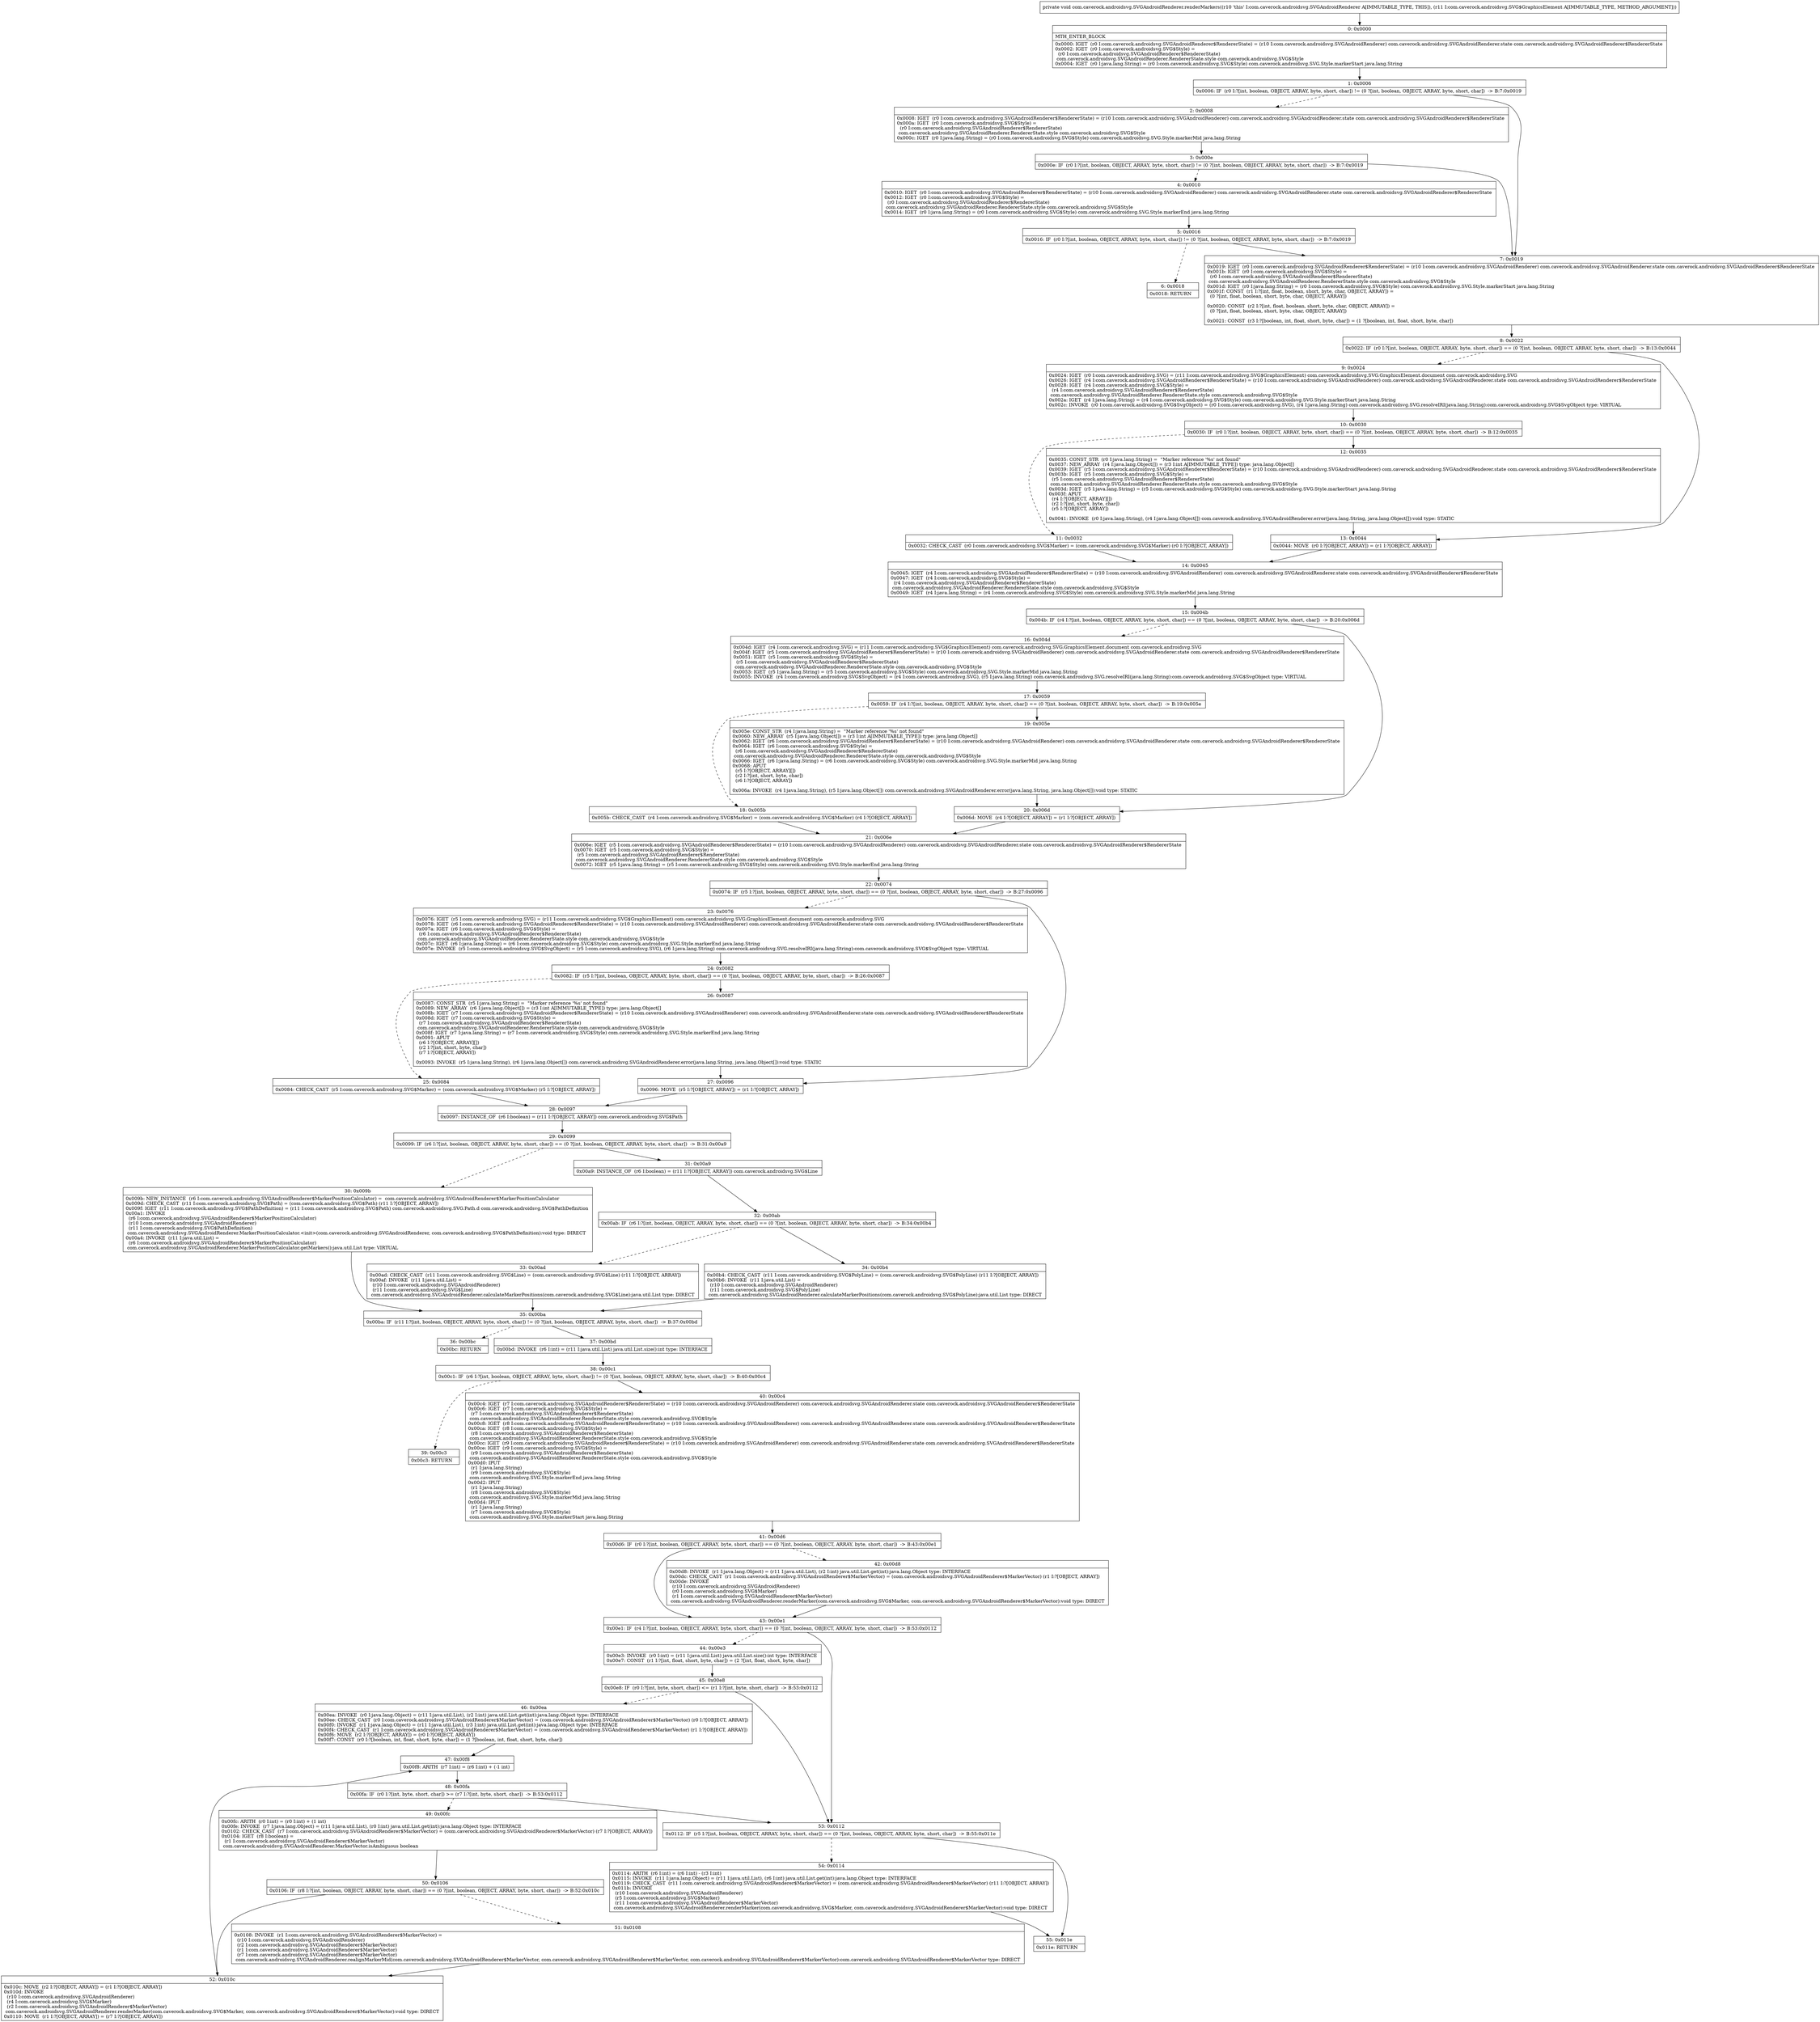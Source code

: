 digraph "CFG forcom.caverock.androidsvg.SVGAndroidRenderer.renderMarkers(Lcom\/caverock\/androidsvg\/SVG$GraphicsElement;)V" {
Node_0 [shape=record,label="{0\:\ 0x0000|MTH_ENTER_BLOCK\l|0x0000: IGET  (r0 I:com.caverock.androidsvg.SVGAndroidRenderer$RendererState) = (r10 I:com.caverock.androidsvg.SVGAndroidRenderer) com.caverock.androidsvg.SVGAndroidRenderer.state com.caverock.androidsvg.SVGAndroidRenderer$RendererState \l0x0002: IGET  (r0 I:com.caverock.androidsvg.SVG$Style) = \l  (r0 I:com.caverock.androidsvg.SVGAndroidRenderer$RendererState)\l com.caverock.androidsvg.SVGAndroidRenderer.RendererState.style com.caverock.androidsvg.SVG$Style \l0x0004: IGET  (r0 I:java.lang.String) = (r0 I:com.caverock.androidsvg.SVG$Style) com.caverock.androidsvg.SVG.Style.markerStart java.lang.String \l}"];
Node_1 [shape=record,label="{1\:\ 0x0006|0x0006: IF  (r0 I:?[int, boolean, OBJECT, ARRAY, byte, short, char]) != (0 ?[int, boolean, OBJECT, ARRAY, byte, short, char])  \-\> B:7:0x0019 \l}"];
Node_2 [shape=record,label="{2\:\ 0x0008|0x0008: IGET  (r0 I:com.caverock.androidsvg.SVGAndroidRenderer$RendererState) = (r10 I:com.caverock.androidsvg.SVGAndroidRenderer) com.caverock.androidsvg.SVGAndroidRenderer.state com.caverock.androidsvg.SVGAndroidRenderer$RendererState \l0x000a: IGET  (r0 I:com.caverock.androidsvg.SVG$Style) = \l  (r0 I:com.caverock.androidsvg.SVGAndroidRenderer$RendererState)\l com.caverock.androidsvg.SVGAndroidRenderer.RendererState.style com.caverock.androidsvg.SVG$Style \l0x000c: IGET  (r0 I:java.lang.String) = (r0 I:com.caverock.androidsvg.SVG$Style) com.caverock.androidsvg.SVG.Style.markerMid java.lang.String \l}"];
Node_3 [shape=record,label="{3\:\ 0x000e|0x000e: IF  (r0 I:?[int, boolean, OBJECT, ARRAY, byte, short, char]) != (0 ?[int, boolean, OBJECT, ARRAY, byte, short, char])  \-\> B:7:0x0019 \l}"];
Node_4 [shape=record,label="{4\:\ 0x0010|0x0010: IGET  (r0 I:com.caverock.androidsvg.SVGAndroidRenderer$RendererState) = (r10 I:com.caverock.androidsvg.SVGAndroidRenderer) com.caverock.androidsvg.SVGAndroidRenderer.state com.caverock.androidsvg.SVGAndroidRenderer$RendererState \l0x0012: IGET  (r0 I:com.caverock.androidsvg.SVG$Style) = \l  (r0 I:com.caverock.androidsvg.SVGAndroidRenderer$RendererState)\l com.caverock.androidsvg.SVGAndroidRenderer.RendererState.style com.caverock.androidsvg.SVG$Style \l0x0014: IGET  (r0 I:java.lang.String) = (r0 I:com.caverock.androidsvg.SVG$Style) com.caverock.androidsvg.SVG.Style.markerEnd java.lang.String \l}"];
Node_5 [shape=record,label="{5\:\ 0x0016|0x0016: IF  (r0 I:?[int, boolean, OBJECT, ARRAY, byte, short, char]) != (0 ?[int, boolean, OBJECT, ARRAY, byte, short, char])  \-\> B:7:0x0019 \l}"];
Node_6 [shape=record,label="{6\:\ 0x0018|0x0018: RETURN   \l}"];
Node_7 [shape=record,label="{7\:\ 0x0019|0x0019: IGET  (r0 I:com.caverock.androidsvg.SVGAndroidRenderer$RendererState) = (r10 I:com.caverock.androidsvg.SVGAndroidRenderer) com.caverock.androidsvg.SVGAndroidRenderer.state com.caverock.androidsvg.SVGAndroidRenderer$RendererState \l0x001b: IGET  (r0 I:com.caverock.androidsvg.SVG$Style) = \l  (r0 I:com.caverock.androidsvg.SVGAndroidRenderer$RendererState)\l com.caverock.androidsvg.SVGAndroidRenderer.RendererState.style com.caverock.androidsvg.SVG$Style \l0x001d: IGET  (r0 I:java.lang.String) = (r0 I:com.caverock.androidsvg.SVG$Style) com.caverock.androidsvg.SVG.Style.markerStart java.lang.String \l0x001f: CONST  (r1 I:?[int, float, boolean, short, byte, char, OBJECT, ARRAY]) = \l  (0 ?[int, float, boolean, short, byte, char, OBJECT, ARRAY])\l \l0x0020: CONST  (r2 I:?[int, float, boolean, short, byte, char, OBJECT, ARRAY]) = \l  (0 ?[int, float, boolean, short, byte, char, OBJECT, ARRAY])\l \l0x0021: CONST  (r3 I:?[boolean, int, float, short, byte, char]) = (1 ?[boolean, int, float, short, byte, char]) \l}"];
Node_8 [shape=record,label="{8\:\ 0x0022|0x0022: IF  (r0 I:?[int, boolean, OBJECT, ARRAY, byte, short, char]) == (0 ?[int, boolean, OBJECT, ARRAY, byte, short, char])  \-\> B:13:0x0044 \l}"];
Node_9 [shape=record,label="{9\:\ 0x0024|0x0024: IGET  (r0 I:com.caverock.androidsvg.SVG) = (r11 I:com.caverock.androidsvg.SVG$GraphicsElement) com.caverock.androidsvg.SVG.GraphicsElement.document com.caverock.androidsvg.SVG \l0x0026: IGET  (r4 I:com.caverock.androidsvg.SVGAndroidRenderer$RendererState) = (r10 I:com.caverock.androidsvg.SVGAndroidRenderer) com.caverock.androidsvg.SVGAndroidRenderer.state com.caverock.androidsvg.SVGAndroidRenderer$RendererState \l0x0028: IGET  (r4 I:com.caverock.androidsvg.SVG$Style) = \l  (r4 I:com.caverock.androidsvg.SVGAndroidRenderer$RendererState)\l com.caverock.androidsvg.SVGAndroidRenderer.RendererState.style com.caverock.androidsvg.SVG$Style \l0x002a: IGET  (r4 I:java.lang.String) = (r4 I:com.caverock.androidsvg.SVG$Style) com.caverock.androidsvg.SVG.Style.markerStart java.lang.String \l0x002c: INVOKE  (r0 I:com.caverock.androidsvg.SVG$SvgObject) = (r0 I:com.caverock.androidsvg.SVG), (r4 I:java.lang.String) com.caverock.androidsvg.SVG.resolveIRI(java.lang.String):com.caverock.androidsvg.SVG$SvgObject type: VIRTUAL \l}"];
Node_10 [shape=record,label="{10\:\ 0x0030|0x0030: IF  (r0 I:?[int, boolean, OBJECT, ARRAY, byte, short, char]) == (0 ?[int, boolean, OBJECT, ARRAY, byte, short, char])  \-\> B:12:0x0035 \l}"];
Node_11 [shape=record,label="{11\:\ 0x0032|0x0032: CHECK_CAST  (r0 I:com.caverock.androidsvg.SVG$Marker) = (com.caverock.androidsvg.SVG$Marker) (r0 I:?[OBJECT, ARRAY]) \l}"];
Node_12 [shape=record,label="{12\:\ 0x0035|0x0035: CONST_STR  (r0 I:java.lang.String) =  \"Marker reference '%s' not found\" \l0x0037: NEW_ARRAY  (r4 I:java.lang.Object[]) = (r3 I:int A[IMMUTABLE_TYPE]) type: java.lang.Object[] \l0x0039: IGET  (r5 I:com.caverock.androidsvg.SVGAndroidRenderer$RendererState) = (r10 I:com.caverock.androidsvg.SVGAndroidRenderer) com.caverock.androidsvg.SVGAndroidRenderer.state com.caverock.androidsvg.SVGAndroidRenderer$RendererState \l0x003b: IGET  (r5 I:com.caverock.androidsvg.SVG$Style) = \l  (r5 I:com.caverock.androidsvg.SVGAndroidRenderer$RendererState)\l com.caverock.androidsvg.SVGAndroidRenderer.RendererState.style com.caverock.androidsvg.SVG$Style \l0x003d: IGET  (r5 I:java.lang.String) = (r5 I:com.caverock.androidsvg.SVG$Style) com.caverock.androidsvg.SVG.Style.markerStart java.lang.String \l0x003f: APUT  \l  (r4 I:?[OBJECT, ARRAY][])\l  (r2 I:?[int, short, byte, char])\l  (r5 I:?[OBJECT, ARRAY])\l \l0x0041: INVOKE  (r0 I:java.lang.String), (r4 I:java.lang.Object[]) com.caverock.androidsvg.SVGAndroidRenderer.error(java.lang.String, java.lang.Object[]):void type: STATIC \l}"];
Node_13 [shape=record,label="{13\:\ 0x0044|0x0044: MOVE  (r0 I:?[OBJECT, ARRAY]) = (r1 I:?[OBJECT, ARRAY]) \l}"];
Node_14 [shape=record,label="{14\:\ 0x0045|0x0045: IGET  (r4 I:com.caverock.androidsvg.SVGAndroidRenderer$RendererState) = (r10 I:com.caverock.androidsvg.SVGAndroidRenderer) com.caverock.androidsvg.SVGAndroidRenderer.state com.caverock.androidsvg.SVGAndroidRenderer$RendererState \l0x0047: IGET  (r4 I:com.caverock.androidsvg.SVG$Style) = \l  (r4 I:com.caverock.androidsvg.SVGAndroidRenderer$RendererState)\l com.caverock.androidsvg.SVGAndroidRenderer.RendererState.style com.caverock.androidsvg.SVG$Style \l0x0049: IGET  (r4 I:java.lang.String) = (r4 I:com.caverock.androidsvg.SVG$Style) com.caverock.androidsvg.SVG.Style.markerMid java.lang.String \l}"];
Node_15 [shape=record,label="{15\:\ 0x004b|0x004b: IF  (r4 I:?[int, boolean, OBJECT, ARRAY, byte, short, char]) == (0 ?[int, boolean, OBJECT, ARRAY, byte, short, char])  \-\> B:20:0x006d \l}"];
Node_16 [shape=record,label="{16\:\ 0x004d|0x004d: IGET  (r4 I:com.caverock.androidsvg.SVG) = (r11 I:com.caverock.androidsvg.SVG$GraphicsElement) com.caverock.androidsvg.SVG.GraphicsElement.document com.caverock.androidsvg.SVG \l0x004f: IGET  (r5 I:com.caverock.androidsvg.SVGAndroidRenderer$RendererState) = (r10 I:com.caverock.androidsvg.SVGAndroidRenderer) com.caverock.androidsvg.SVGAndroidRenderer.state com.caverock.androidsvg.SVGAndroidRenderer$RendererState \l0x0051: IGET  (r5 I:com.caverock.androidsvg.SVG$Style) = \l  (r5 I:com.caverock.androidsvg.SVGAndroidRenderer$RendererState)\l com.caverock.androidsvg.SVGAndroidRenderer.RendererState.style com.caverock.androidsvg.SVG$Style \l0x0053: IGET  (r5 I:java.lang.String) = (r5 I:com.caverock.androidsvg.SVG$Style) com.caverock.androidsvg.SVG.Style.markerMid java.lang.String \l0x0055: INVOKE  (r4 I:com.caverock.androidsvg.SVG$SvgObject) = (r4 I:com.caverock.androidsvg.SVG), (r5 I:java.lang.String) com.caverock.androidsvg.SVG.resolveIRI(java.lang.String):com.caverock.androidsvg.SVG$SvgObject type: VIRTUAL \l}"];
Node_17 [shape=record,label="{17\:\ 0x0059|0x0059: IF  (r4 I:?[int, boolean, OBJECT, ARRAY, byte, short, char]) == (0 ?[int, boolean, OBJECT, ARRAY, byte, short, char])  \-\> B:19:0x005e \l}"];
Node_18 [shape=record,label="{18\:\ 0x005b|0x005b: CHECK_CAST  (r4 I:com.caverock.androidsvg.SVG$Marker) = (com.caverock.androidsvg.SVG$Marker) (r4 I:?[OBJECT, ARRAY]) \l}"];
Node_19 [shape=record,label="{19\:\ 0x005e|0x005e: CONST_STR  (r4 I:java.lang.String) =  \"Marker reference '%s' not found\" \l0x0060: NEW_ARRAY  (r5 I:java.lang.Object[]) = (r3 I:int A[IMMUTABLE_TYPE]) type: java.lang.Object[] \l0x0062: IGET  (r6 I:com.caverock.androidsvg.SVGAndroidRenderer$RendererState) = (r10 I:com.caverock.androidsvg.SVGAndroidRenderer) com.caverock.androidsvg.SVGAndroidRenderer.state com.caverock.androidsvg.SVGAndroidRenderer$RendererState \l0x0064: IGET  (r6 I:com.caverock.androidsvg.SVG$Style) = \l  (r6 I:com.caverock.androidsvg.SVGAndroidRenderer$RendererState)\l com.caverock.androidsvg.SVGAndroidRenderer.RendererState.style com.caverock.androidsvg.SVG$Style \l0x0066: IGET  (r6 I:java.lang.String) = (r6 I:com.caverock.androidsvg.SVG$Style) com.caverock.androidsvg.SVG.Style.markerMid java.lang.String \l0x0068: APUT  \l  (r5 I:?[OBJECT, ARRAY][])\l  (r2 I:?[int, short, byte, char])\l  (r6 I:?[OBJECT, ARRAY])\l \l0x006a: INVOKE  (r4 I:java.lang.String), (r5 I:java.lang.Object[]) com.caverock.androidsvg.SVGAndroidRenderer.error(java.lang.String, java.lang.Object[]):void type: STATIC \l}"];
Node_20 [shape=record,label="{20\:\ 0x006d|0x006d: MOVE  (r4 I:?[OBJECT, ARRAY]) = (r1 I:?[OBJECT, ARRAY]) \l}"];
Node_21 [shape=record,label="{21\:\ 0x006e|0x006e: IGET  (r5 I:com.caverock.androidsvg.SVGAndroidRenderer$RendererState) = (r10 I:com.caverock.androidsvg.SVGAndroidRenderer) com.caverock.androidsvg.SVGAndroidRenderer.state com.caverock.androidsvg.SVGAndroidRenderer$RendererState \l0x0070: IGET  (r5 I:com.caverock.androidsvg.SVG$Style) = \l  (r5 I:com.caverock.androidsvg.SVGAndroidRenderer$RendererState)\l com.caverock.androidsvg.SVGAndroidRenderer.RendererState.style com.caverock.androidsvg.SVG$Style \l0x0072: IGET  (r5 I:java.lang.String) = (r5 I:com.caverock.androidsvg.SVG$Style) com.caverock.androidsvg.SVG.Style.markerEnd java.lang.String \l}"];
Node_22 [shape=record,label="{22\:\ 0x0074|0x0074: IF  (r5 I:?[int, boolean, OBJECT, ARRAY, byte, short, char]) == (0 ?[int, boolean, OBJECT, ARRAY, byte, short, char])  \-\> B:27:0x0096 \l}"];
Node_23 [shape=record,label="{23\:\ 0x0076|0x0076: IGET  (r5 I:com.caverock.androidsvg.SVG) = (r11 I:com.caverock.androidsvg.SVG$GraphicsElement) com.caverock.androidsvg.SVG.GraphicsElement.document com.caverock.androidsvg.SVG \l0x0078: IGET  (r6 I:com.caverock.androidsvg.SVGAndroidRenderer$RendererState) = (r10 I:com.caverock.androidsvg.SVGAndroidRenderer) com.caverock.androidsvg.SVGAndroidRenderer.state com.caverock.androidsvg.SVGAndroidRenderer$RendererState \l0x007a: IGET  (r6 I:com.caverock.androidsvg.SVG$Style) = \l  (r6 I:com.caverock.androidsvg.SVGAndroidRenderer$RendererState)\l com.caverock.androidsvg.SVGAndroidRenderer.RendererState.style com.caverock.androidsvg.SVG$Style \l0x007c: IGET  (r6 I:java.lang.String) = (r6 I:com.caverock.androidsvg.SVG$Style) com.caverock.androidsvg.SVG.Style.markerEnd java.lang.String \l0x007e: INVOKE  (r5 I:com.caverock.androidsvg.SVG$SvgObject) = (r5 I:com.caverock.androidsvg.SVG), (r6 I:java.lang.String) com.caverock.androidsvg.SVG.resolveIRI(java.lang.String):com.caverock.androidsvg.SVG$SvgObject type: VIRTUAL \l}"];
Node_24 [shape=record,label="{24\:\ 0x0082|0x0082: IF  (r5 I:?[int, boolean, OBJECT, ARRAY, byte, short, char]) == (0 ?[int, boolean, OBJECT, ARRAY, byte, short, char])  \-\> B:26:0x0087 \l}"];
Node_25 [shape=record,label="{25\:\ 0x0084|0x0084: CHECK_CAST  (r5 I:com.caverock.androidsvg.SVG$Marker) = (com.caverock.androidsvg.SVG$Marker) (r5 I:?[OBJECT, ARRAY]) \l}"];
Node_26 [shape=record,label="{26\:\ 0x0087|0x0087: CONST_STR  (r5 I:java.lang.String) =  \"Marker reference '%s' not found\" \l0x0089: NEW_ARRAY  (r6 I:java.lang.Object[]) = (r3 I:int A[IMMUTABLE_TYPE]) type: java.lang.Object[] \l0x008b: IGET  (r7 I:com.caverock.androidsvg.SVGAndroidRenderer$RendererState) = (r10 I:com.caverock.androidsvg.SVGAndroidRenderer) com.caverock.androidsvg.SVGAndroidRenderer.state com.caverock.androidsvg.SVGAndroidRenderer$RendererState \l0x008d: IGET  (r7 I:com.caverock.androidsvg.SVG$Style) = \l  (r7 I:com.caverock.androidsvg.SVGAndroidRenderer$RendererState)\l com.caverock.androidsvg.SVGAndroidRenderer.RendererState.style com.caverock.androidsvg.SVG$Style \l0x008f: IGET  (r7 I:java.lang.String) = (r7 I:com.caverock.androidsvg.SVG$Style) com.caverock.androidsvg.SVG.Style.markerEnd java.lang.String \l0x0091: APUT  \l  (r6 I:?[OBJECT, ARRAY][])\l  (r2 I:?[int, short, byte, char])\l  (r7 I:?[OBJECT, ARRAY])\l \l0x0093: INVOKE  (r5 I:java.lang.String), (r6 I:java.lang.Object[]) com.caverock.androidsvg.SVGAndroidRenderer.error(java.lang.String, java.lang.Object[]):void type: STATIC \l}"];
Node_27 [shape=record,label="{27\:\ 0x0096|0x0096: MOVE  (r5 I:?[OBJECT, ARRAY]) = (r1 I:?[OBJECT, ARRAY]) \l}"];
Node_28 [shape=record,label="{28\:\ 0x0097|0x0097: INSTANCE_OF  (r6 I:boolean) = (r11 I:?[OBJECT, ARRAY]) com.caverock.androidsvg.SVG$Path \l}"];
Node_29 [shape=record,label="{29\:\ 0x0099|0x0099: IF  (r6 I:?[int, boolean, OBJECT, ARRAY, byte, short, char]) == (0 ?[int, boolean, OBJECT, ARRAY, byte, short, char])  \-\> B:31:0x00a9 \l}"];
Node_30 [shape=record,label="{30\:\ 0x009b|0x009b: NEW_INSTANCE  (r6 I:com.caverock.androidsvg.SVGAndroidRenderer$MarkerPositionCalculator) =  com.caverock.androidsvg.SVGAndroidRenderer$MarkerPositionCalculator \l0x009d: CHECK_CAST  (r11 I:com.caverock.androidsvg.SVG$Path) = (com.caverock.androidsvg.SVG$Path) (r11 I:?[OBJECT, ARRAY]) \l0x009f: IGET  (r11 I:com.caverock.androidsvg.SVG$PathDefinition) = (r11 I:com.caverock.androidsvg.SVG$Path) com.caverock.androidsvg.SVG.Path.d com.caverock.androidsvg.SVG$PathDefinition \l0x00a1: INVOKE  \l  (r6 I:com.caverock.androidsvg.SVGAndroidRenderer$MarkerPositionCalculator)\l  (r10 I:com.caverock.androidsvg.SVGAndroidRenderer)\l  (r11 I:com.caverock.androidsvg.SVG$PathDefinition)\l com.caverock.androidsvg.SVGAndroidRenderer.MarkerPositionCalculator.\<init\>(com.caverock.androidsvg.SVGAndroidRenderer, com.caverock.androidsvg.SVG$PathDefinition):void type: DIRECT \l0x00a4: INVOKE  (r11 I:java.util.List) = \l  (r6 I:com.caverock.androidsvg.SVGAndroidRenderer$MarkerPositionCalculator)\l com.caverock.androidsvg.SVGAndroidRenderer.MarkerPositionCalculator.getMarkers():java.util.List type: VIRTUAL \l}"];
Node_31 [shape=record,label="{31\:\ 0x00a9|0x00a9: INSTANCE_OF  (r6 I:boolean) = (r11 I:?[OBJECT, ARRAY]) com.caverock.androidsvg.SVG$Line \l}"];
Node_32 [shape=record,label="{32\:\ 0x00ab|0x00ab: IF  (r6 I:?[int, boolean, OBJECT, ARRAY, byte, short, char]) == (0 ?[int, boolean, OBJECT, ARRAY, byte, short, char])  \-\> B:34:0x00b4 \l}"];
Node_33 [shape=record,label="{33\:\ 0x00ad|0x00ad: CHECK_CAST  (r11 I:com.caverock.androidsvg.SVG$Line) = (com.caverock.androidsvg.SVG$Line) (r11 I:?[OBJECT, ARRAY]) \l0x00af: INVOKE  (r11 I:java.util.List) = \l  (r10 I:com.caverock.androidsvg.SVGAndroidRenderer)\l  (r11 I:com.caverock.androidsvg.SVG$Line)\l com.caverock.androidsvg.SVGAndroidRenderer.calculateMarkerPositions(com.caverock.androidsvg.SVG$Line):java.util.List type: DIRECT \l}"];
Node_34 [shape=record,label="{34\:\ 0x00b4|0x00b4: CHECK_CAST  (r11 I:com.caverock.androidsvg.SVG$PolyLine) = (com.caverock.androidsvg.SVG$PolyLine) (r11 I:?[OBJECT, ARRAY]) \l0x00b6: INVOKE  (r11 I:java.util.List) = \l  (r10 I:com.caverock.androidsvg.SVGAndroidRenderer)\l  (r11 I:com.caverock.androidsvg.SVG$PolyLine)\l com.caverock.androidsvg.SVGAndroidRenderer.calculateMarkerPositions(com.caverock.androidsvg.SVG$PolyLine):java.util.List type: DIRECT \l}"];
Node_35 [shape=record,label="{35\:\ 0x00ba|0x00ba: IF  (r11 I:?[int, boolean, OBJECT, ARRAY, byte, short, char]) != (0 ?[int, boolean, OBJECT, ARRAY, byte, short, char])  \-\> B:37:0x00bd \l}"];
Node_36 [shape=record,label="{36\:\ 0x00bc|0x00bc: RETURN   \l}"];
Node_37 [shape=record,label="{37\:\ 0x00bd|0x00bd: INVOKE  (r6 I:int) = (r11 I:java.util.List) java.util.List.size():int type: INTERFACE \l}"];
Node_38 [shape=record,label="{38\:\ 0x00c1|0x00c1: IF  (r6 I:?[int, boolean, OBJECT, ARRAY, byte, short, char]) != (0 ?[int, boolean, OBJECT, ARRAY, byte, short, char])  \-\> B:40:0x00c4 \l}"];
Node_39 [shape=record,label="{39\:\ 0x00c3|0x00c3: RETURN   \l}"];
Node_40 [shape=record,label="{40\:\ 0x00c4|0x00c4: IGET  (r7 I:com.caverock.androidsvg.SVGAndroidRenderer$RendererState) = (r10 I:com.caverock.androidsvg.SVGAndroidRenderer) com.caverock.androidsvg.SVGAndroidRenderer.state com.caverock.androidsvg.SVGAndroidRenderer$RendererState \l0x00c6: IGET  (r7 I:com.caverock.androidsvg.SVG$Style) = \l  (r7 I:com.caverock.androidsvg.SVGAndroidRenderer$RendererState)\l com.caverock.androidsvg.SVGAndroidRenderer.RendererState.style com.caverock.androidsvg.SVG$Style \l0x00c8: IGET  (r8 I:com.caverock.androidsvg.SVGAndroidRenderer$RendererState) = (r10 I:com.caverock.androidsvg.SVGAndroidRenderer) com.caverock.androidsvg.SVGAndroidRenderer.state com.caverock.androidsvg.SVGAndroidRenderer$RendererState \l0x00ca: IGET  (r8 I:com.caverock.androidsvg.SVG$Style) = \l  (r8 I:com.caverock.androidsvg.SVGAndroidRenderer$RendererState)\l com.caverock.androidsvg.SVGAndroidRenderer.RendererState.style com.caverock.androidsvg.SVG$Style \l0x00cc: IGET  (r9 I:com.caverock.androidsvg.SVGAndroidRenderer$RendererState) = (r10 I:com.caverock.androidsvg.SVGAndroidRenderer) com.caverock.androidsvg.SVGAndroidRenderer.state com.caverock.androidsvg.SVGAndroidRenderer$RendererState \l0x00ce: IGET  (r9 I:com.caverock.androidsvg.SVG$Style) = \l  (r9 I:com.caverock.androidsvg.SVGAndroidRenderer$RendererState)\l com.caverock.androidsvg.SVGAndroidRenderer.RendererState.style com.caverock.androidsvg.SVG$Style \l0x00d0: IPUT  \l  (r1 I:java.lang.String)\l  (r9 I:com.caverock.androidsvg.SVG$Style)\l com.caverock.androidsvg.SVG.Style.markerEnd java.lang.String \l0x00d2: IPUT  \l  (r1 I:java.lang.String)\l  (r8 I:com.caverock.androidsvg.SVG$Style)\l com.caverock.androidsvg.SVG.Style.markerMid java.lang.String \l0x00d4: IPUT  \l  (r1 I:java.lang.String)\l  (r7 I:com.caverock.androidsvg.SVG$Style)\l com.caverock.androidsvg.SVG.Style.markerStart java.lang.String \l}"];
Node_41 [shape=record,label="{41\:\ 0x00d6|0x00d6: IF  (r0 I:?[int, boolean, OBJECT, ARRAY, byte, short, char]) == (0 ?[int, boolean, OBJECT, ARRAY, byte, short, char])  \-\> B:43:0x00e1 \l}"];
Node_42 [shape=record,label="{42\:\ 0x00d8|0x00d8: INVOKE  (r1 I:java.lang.Object) = (r11 I:java.util.List), (r2 I:int) java.util.List.get(int):java.lang.Object type: INTERFACE \l0x00dc: CHECK_CAST  (r1 I:com.caverock.androidsvg.SVGAndroidRenderer$MarkerVector) = (com.caverock.androidsvg.SVGAndroidRenderer$MarkerVector) (r1 I:?[OBJECT, ARRAY]) \l0x00de: INVOKE  \l  (r10 I:com.caverock.androidsvg.SVGAndroidRenderer)\l  (r0 I:com.caverock.androidsvg.SVG$Marker)\l  (r1 I:com.caverock.androidsvg.SVGAndroidRenderer$MarkerVector)\l com.caverock.androidsvg.SVGAndroidRenderer.renderMarker(com.caverock.androidsvg.SVG$Marker, com.caverock.androidsvg.SVGAndroidRenderer$MarkerVector):void type: DIRECT \l}"];
Node_43 [shape=record,label="{43\:\ 0x00e1|0x00e1: IF  (r4 I:?[int, boolean, OBJECT, ARRAY, byte, short, char]) == (0 ?[int, boolean, OBJECT, ARRAY, byte, short, char])  \-\> B:53:0x0112 \l}"];
Node_44 [shape=record,label="{44\:\ 0x00e3|0x00e3: INVOKE  (r0 I:int) = (r11 I:java.util.List) java.util.List.size():int type: INTERFACE \l0x00e7: CONST  (r1 I:?[int, float, short, byte, char]) = (2 ?[int, float, short, byte, char]) \l}"];
Node_45 [shape=record,label="{45\:\ 0x00e8|0x00e8: IF  (r0 I:?[int, byte, short, char]) \<= (r1 I:?[int, byte, short, char])  \-\> B:53:0x0112 \l}"];
Node_46 [shape=record,label="{46\:\ 0x00ea|0x00ea: INVOKE  (r0 I:java.lang.Object) = (r11 I:java.util.List), (r2 I:int) java.util.List.get(int):java.lang.Object type: INTERFACE \l0x00ee: CHECK_CAST  (r0 I:com.caverock.androidsvg.SVGAndroidRenderer$MarkerVector) = (com.caverock.androidsvg.SVGAndroidRenderer$MarkerVector) (r0 I:?[OBJECT, ARRAY]) \l0x00f0: INVOKE  (r1 I:java.lang.Object) = (r11 I:java.util.List), (r3 I:int) java.util.List.get(int):java.lang.Object type: INTERFACE \l0x00f4: CHECK_CAST  (r1 I:com.caverock.androidsvg.SVGAndroidRenderer$MarkerVector) = (com.caverock.androidsvg.SVGAndroidRenderer$MarkerVector) (r1 I:?[OBJECT, ARRAY]) \l0x00f6: MOVE  (r2 I:?[OBJECT, ARRAY]) = (r0 I:?[OBJECT, ARRAY]) \l0x00f7: CONST  (r0 I:?[boolean, int, float, short, byte, char]) = (1 ?[boolean, int, float, short, byte, char]) \l}"];
Node_47 [shape=record,label="{47\:\ 0x00f8|0x00f8: ARITH  (r7 I:int) = (r6 I:int) + (\-1 int) \l}"];
Node_48 [shape=record,label="{48\:\ 0x00fa|0x00fa: IF  (r0 I:?[int, byte, short, char]) \>= (r7 I:?[int, byte, short, char])  \-\> B:53:0x0112 \l}"];
Node_49 [shape=record,label="{49\:\ 0x00fc|0x00fc: ARITH  (r0 I:int) = (r0 I:int) + (1 int) \l0x00fe: INVOKE  (r7 I:java.lang.Object) = (r11 I:java.util.List), (r0 I:int) java.util.List.get(int):java.lang.Object type: INTERFACE \l0x0102: CHECK_CAST  (r7 I:com.caverock.androidsvg.SVGAndroidRenderer$MarkerVector) = (com.caverock.androidsvg.SVGAndroidRenderer$MarkerVector) (r7 I:?[OBJECT, ARRAY]) \l0x0104: IGET  (r8 I:boolean) = \l  (r1 I:com.caverock.androidsvg.SVGAndroidRenderer$MarkerVector)\l com.caverock.androidsvg.SVGAndroidRenderer.MarkerVector.isAmbiguous boolean \l}"];
Node_50 [shape=record,label="{50\:\ 0x0106|0x0106: IF  (r8 I:?[int, boolean, OBJECT, ARRAY, byte, short, char]) == (0 ?[int, boolean, OBJECT, ARRAY, byte, short, char])  \-\> B:52:0x010c \l}"];
Node_51 [shape=record,label="{51\:\ 0x0108|0x0108: INVOKE  (r1 I:com.caverock.androidsvg.SVGAndroidRenderer$MarkerVector) = \l  (r10 I:com.caverock.androidsvg.SVGAndroidRenderer)\l  (r2 I:com.caverock.androidsvg.SVGAndroidRenderer$MarkerVector)\l  (r1 I:com.caverock.androidsvg.SVGAndroidRenderer$MarkerVector)\l  (r7 I:com.caverock.androidsvg.SVGAndroidRenderer$MarkerVector)\l com.caverock.androidsvg.SVGAndroidRenderer.realignMarkerMid(com.caverock.androidsvg.SVGAndroidRenderer$MarkerVector, com.caverock.androidsvg.SVGAndroidRenderer$MarkerVector, com.caverock.androidsvg.SVGAndroidRenderer$MarkerVector):com.caverock.androidsvg.SVGAndroidRenderer$MarkerVector type: DIRECT \l}"];
Node_52 [shape=record,label="{52\:\ 0x010c|0x010c: MOVE  (r2 I:?[OBJECT, ARRAY]) = (r1 I:?[OBJECT, ARRAY]) \l0x010d: INVOKE  \l  (r10 I:com.caverock.androidsvg.SVGAndroidRenderer)\l  (r4 I:com.caverock.androidsvg.SVG$Marker)\l  (r2 I:com.caverock.androidsvg.SVGAndroidRenderer$MarkerVector)\l com.caverock.androidsvg.SVGAndroidRenderer.renderMarker(com.caverock.androidsvg.SVG$Marker, com.caverock.androidsvg.SVGAndroidRenderer$MarkerVector):void type: DIRECT \l0x0110: MOVE  (r1 I:?[OBJECT, ARRAY]) = (r7 I:?[OBJECT, ARRAY]) \l}"];
Node_53 [shape=record,label="{53\:\ 0x0112|0x0112: IF  (r5 I:?[int, boolean, OBJECT, ARRAY, byte, short, char]) == (0 ?[int, boolean, OBJECT, ARRAY, byte, short, char])  \-\> B:55:0x011e \l}"];
Node_54 [shape=record,label="{54\:\ 0x0114|0x0114: ARITH  (r6 I:int) = (r6 I:int) \- (r3 I:int) \l0x0115: INVOKE  (r11 I:java.lang.Object) = (r11 I:java.util.List), (r6 I:int) java.util.List.get(int):java.lang.Object type: INTERFACE \l0x0119: CHECK_CAST  (r11 I:com.caverock.androidsvg.SVGAndroidRenderer$MarkerVector) = (com.caverock.androidsvg.SVGAndroidRenderer$MarkerVector) (r11 I:?[OBJECT, ARRAY]) \l0x011b: INVOKE  \l  (r10 I:com.caverock.androidsvg.SVGAndroidRenderer)\l  (r5 I:com.caverock.androidsvg.SVG$Marker)\l  (r11 I:com.caverock.androidsvg.SVGAndroidRenderer$MarkerVector)\l com.caverock.androidsvg.SVGAndroidRenderer.renderMarker(com.caverock.androidsvg.SVG$Marker, com.caverock.androidsvg.SVGAndroidRenderer$MarkerVector):void type: DIRECT \l}"];
Node_55 [shape=record,label="{55\:\ 0x011e|0x011e: RETURN   \l}"];
MethodNode[shape=record,label="{private void com.caverock.androidsvg.SVGAndroidRenderer.renderMarkers((r10 'this' I:com.caverock.androidsvg.SVGAndroidRenderer A[IMMUTABLE_TYPE, THIS]), (r11 I:com.caverock.androidsvg.SVG$GraphicsElement A[IMMUTABLE_TYPE, METHOD_ARGUMENT])) }"];
MethodNode -> Node_0;
Node_0 -> Node_1;
Node_1 -> Node_2[style=dashed];
Node_1 -> Node_7;
Node_2 -> Node_3;
Node_3 -> Node_4[style=dashed];
Node_3 -> Node_7;
Node_4 -> Node_5;
Node_5 -> Node_6[style=dashed];
Node_5 -> Node_7;
Node_7 -> Node_8;
Node_8 -> Node_9[style=dashed];
Node_8 -> Node_13;
Node_9 -> Node_10;
Node_10 -> Node_11[style=dashed];
Node_10 -> Node_12;
Node_11 -> Node_14;
Node_12 -> Node_13;
Node_13 -> Node_14;
Node_14 -> Node_15;
Node_15 -> Node_16[style=dashed];
Node_15 -> Node_20;
Node_16 -> Node_17;
Node_17 -> Node_18[style=dashed];
Node_17 -> Node_19;
Node_18 -> Node_21;
Node_19 -> Node_20;
Node_20 -> Node_21;
Node_21 -> Node_22;
Node_22 -> Node_23[style=dashed];
Node_22 -> Node_27;
Node_23 -> Node_24;
Node_24 -> Node_25[style=dashed];
Node_24 -> Node_26;
Node_25 -> Node_28;
Node_26 -> Node_27;
Node_27 -> Node_28;
Node_28 -> Node_29;
Node_29 -> Node_30[style=dashed];
Node_29 -> Node_31;
Node_30 -> Node_35;
Node_31 -> Node_32;
Node_32 -> Node_33[style=dashed];
Node_32 -> Node_34;
Node_33 -> Node_35;
Node_34 -> Node_35;
Node_35 -> Node_36[style=dashed];
Node_35 -> Node_37;
Node_37 -> Node_38;
Node_38 -> Node_39[style=dashed];
Node_38 -> Node_40;
Node_40 -> Node_41;
Node_41 -> Node_42[style=dashed];
Node_41 -> Node_43;
Node_42 -> Node_43;
Node_43 -> Node_44[style=dashed];
Node_43 -> Node_53;
Node_44 -> Node_45;
Node_45 -> Node_46[style=dashed];
Node_45 -> Node_53;
Node_46 -> Node_47;
Node_47 -> Node_48;
Node_48 -> Node_49[style=dashed];
Node_48 -> Node_53;
Node_49 -> Node_50;
Node_50 -> Node_51[style=dashed];
Node_50 -> Node_52;
Node_51 -> Node_52;
Node_52 -> Node_47;
Node_53 -> Node_54[style=dashed];
Node_53 -> Node_55;
Node_54 -> Node_55;
}

